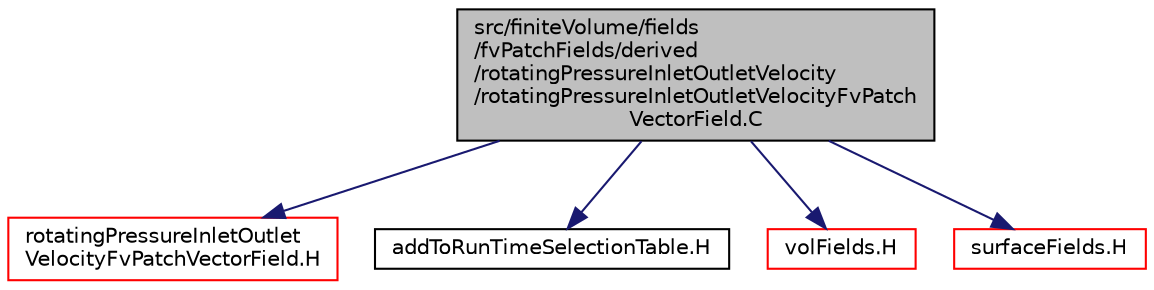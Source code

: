 digraph "src/finiteVolume/fields/fvPatchFields/derived/rotatingPressureInletOutletVelocity/rotatingPressureInletOutletVelocityFvPatchVectorField.C"
{
  bgcolor="transparent";
  edge [fontname="Helvetica",fontsize="10",labelfontname="Helvetica",labelfontsize="10"];
  node [fontname="Helvetica",fontsize="10",shape=record];
  Node0 [label="src/finiteVolume/fields\l/fvPatchFields/derived\l/rotatingPressureInletOutletVelocity\l/rotatingPressureInletOutletVelocityFvPatch\lVectorField.C",height=0.2,width=0.4,color="black", fillcolor="grey75", style="filled", fontcolor="black"];
  Node0 -> Node1 [color="midnightblue",fontsize="10",style="solid",fontname="Helvetica"];
  Node1 [label="rotatingPressureInletOutlet\lVelocityFvPatchVectorField.H",height=0.2,width=0.4,color="red",URL="$a02381.html"];
  Node0 -> Node221 [color="midnightblue",fontsize="10",style="solid",fontname="Helvetica"];
  Node221 [label="addToRunTimeSelectionTable.H",height=0.2,width=0.4,color="black",URL="$a09989.html",tooltip="Macros for easy insertion into run-time selection tables. "];
  Node0 -> Node222 [color="midnightblue",fontsize="10",style="solid",fontname="Helvetica"];
  Node222 [label="volFields.H",height=0.2,width=0.4,color="red",URL="$a02912.html"];
  Node0 -> Node324 [color="midnightblue",fontsize="10",style="solid",fontname="Helvetica"];
  Node324 [label="surfaceFields.H",height=0.2,width=0.4,color="red",URL="$a02897.html",tooltip="Foam::surfaceFields. "];
}
